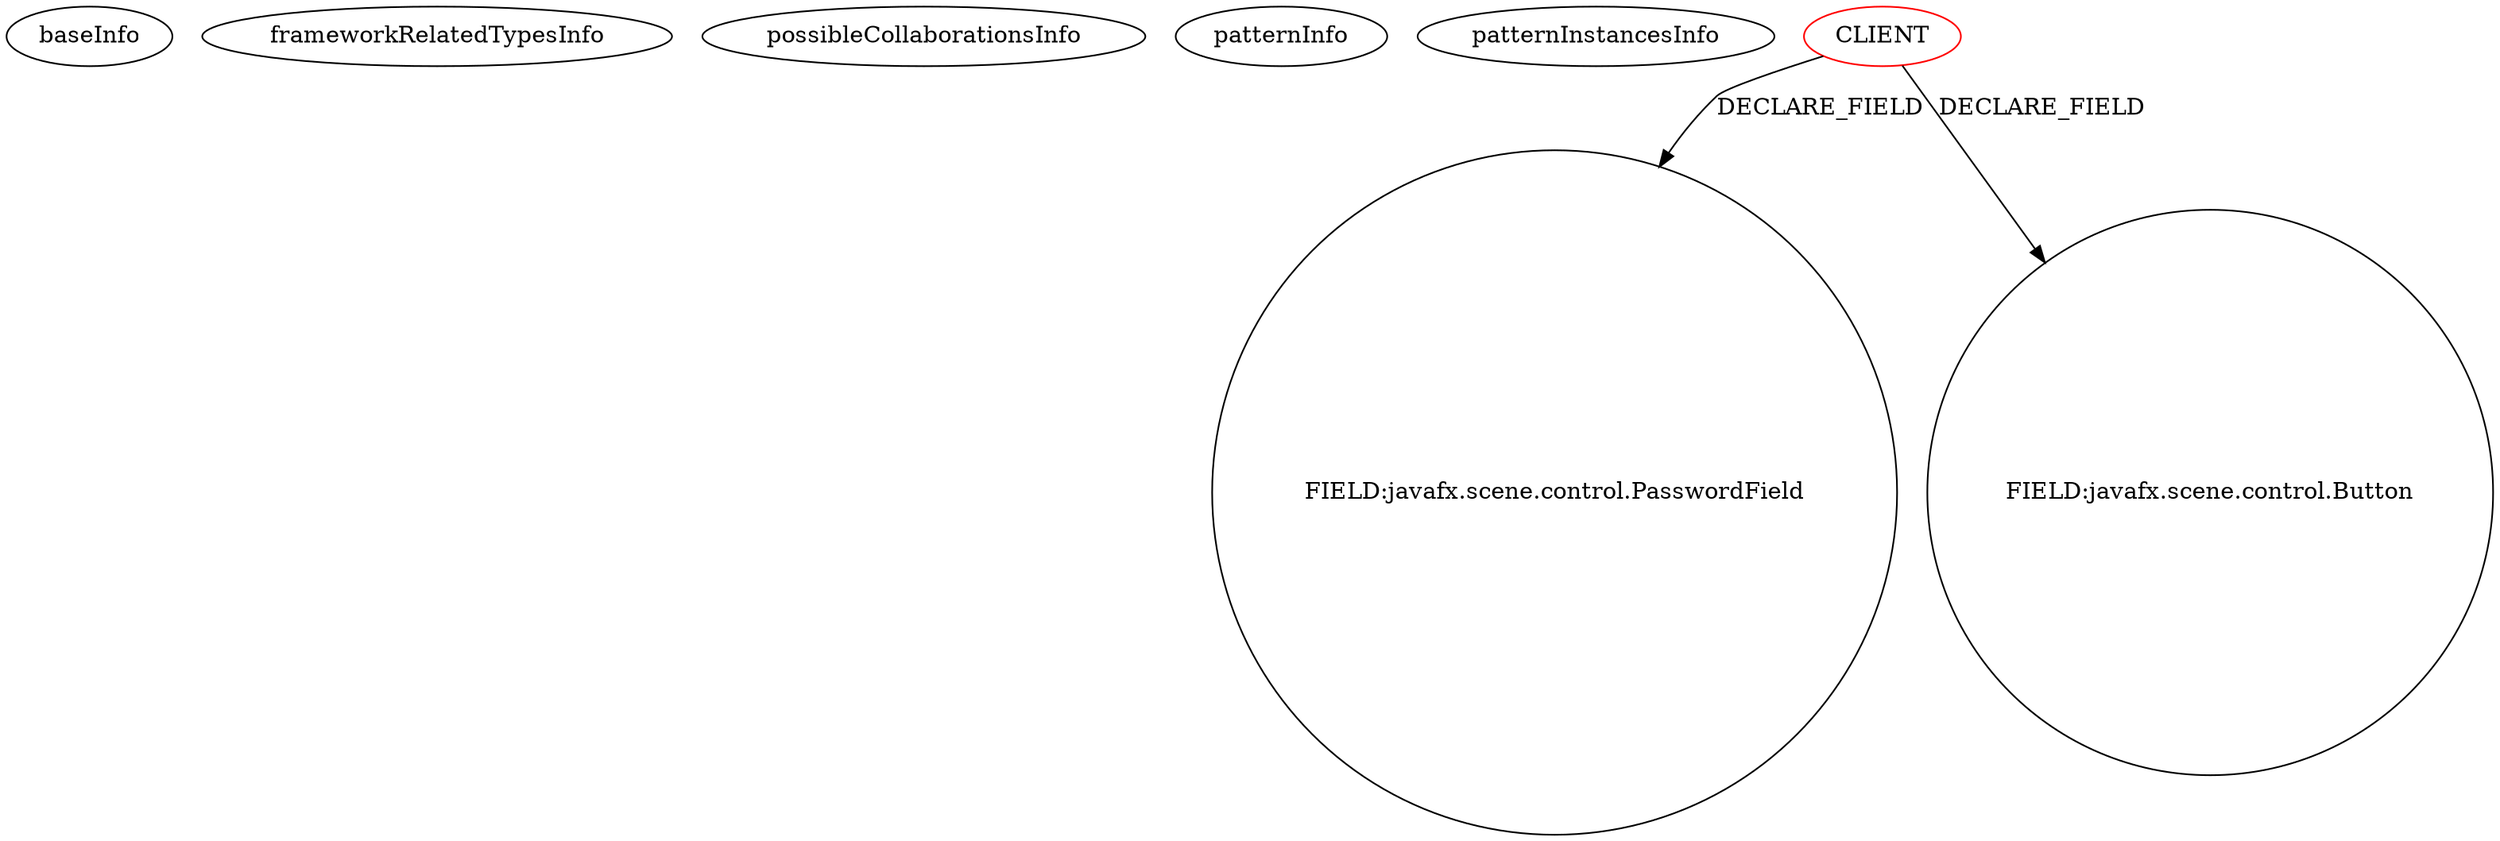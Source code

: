 digraph {
baseInfo[graphId=2137,category="pattern",isAnonymous=false,possibleRelation=false]
frameworkRelatedTypesInfo[]
possibleCollaborationsInfo[]
patternInfo[frequency=6.0,patternRootClient=0]
patternInstancesInfo[0="mouradsaadi-LO23-IHM~/mouradsaadi-LO23-IHM/LO23-IHM-master/Sudoku-IHM/src/sudoko/ihm/vue/RegisterController.java~RegisterController~3662",1="bianconejo-CEFX~/bianconejo-CEFX/CEFX-master/src/cefx/LoginController.java~LoginController~2051",2="Jamakasi-JMCLauncherFX~/Jamakasi-JMCLauncherFX/JMCLauncherFX-master/src/jmclauncherfx/MainFormController.java~MainFormController~612",3="ICastro17-ProjectChatJava~/ICastro17-ProjectChatJava/ProjectChatJava-master/src/telaLogin/gui/TelaLoginController.java~TelaLoginController~536",4="reginaldolopes-estudo-javafx~/reginaldolopes-estudo-javafx/estudo-javafx-master/FormularioLogin/src/com/reginaldolopes/estudojavfx/LoginApp.java~LoginApp~4012",5="josesoler7-agendavital~/josesoler7-agendavital/agendavital-master/src/agendavital/vista/FXMLLoginController.java~FXMLLoginController~3381"]
9[label="FIELD:javafx.scene.control.PasswordField",vertexType="FIELD_DECLARATION",isFrameworkType=false,shape=circle]
0[label="CLIENT",vertexType="ROOT_CLIENT_CLASS_DECLARATION",isFrameworkType=false,color=red]
13[label="FIELD:javafx.scene.control.Button",vertexType="FIELD_DECLARATION",isFrameworkType=false,shape=circle]
0->13[label="DECLARE_FIELD"]
0->9[label="DECLARE_FIELD"]
}
